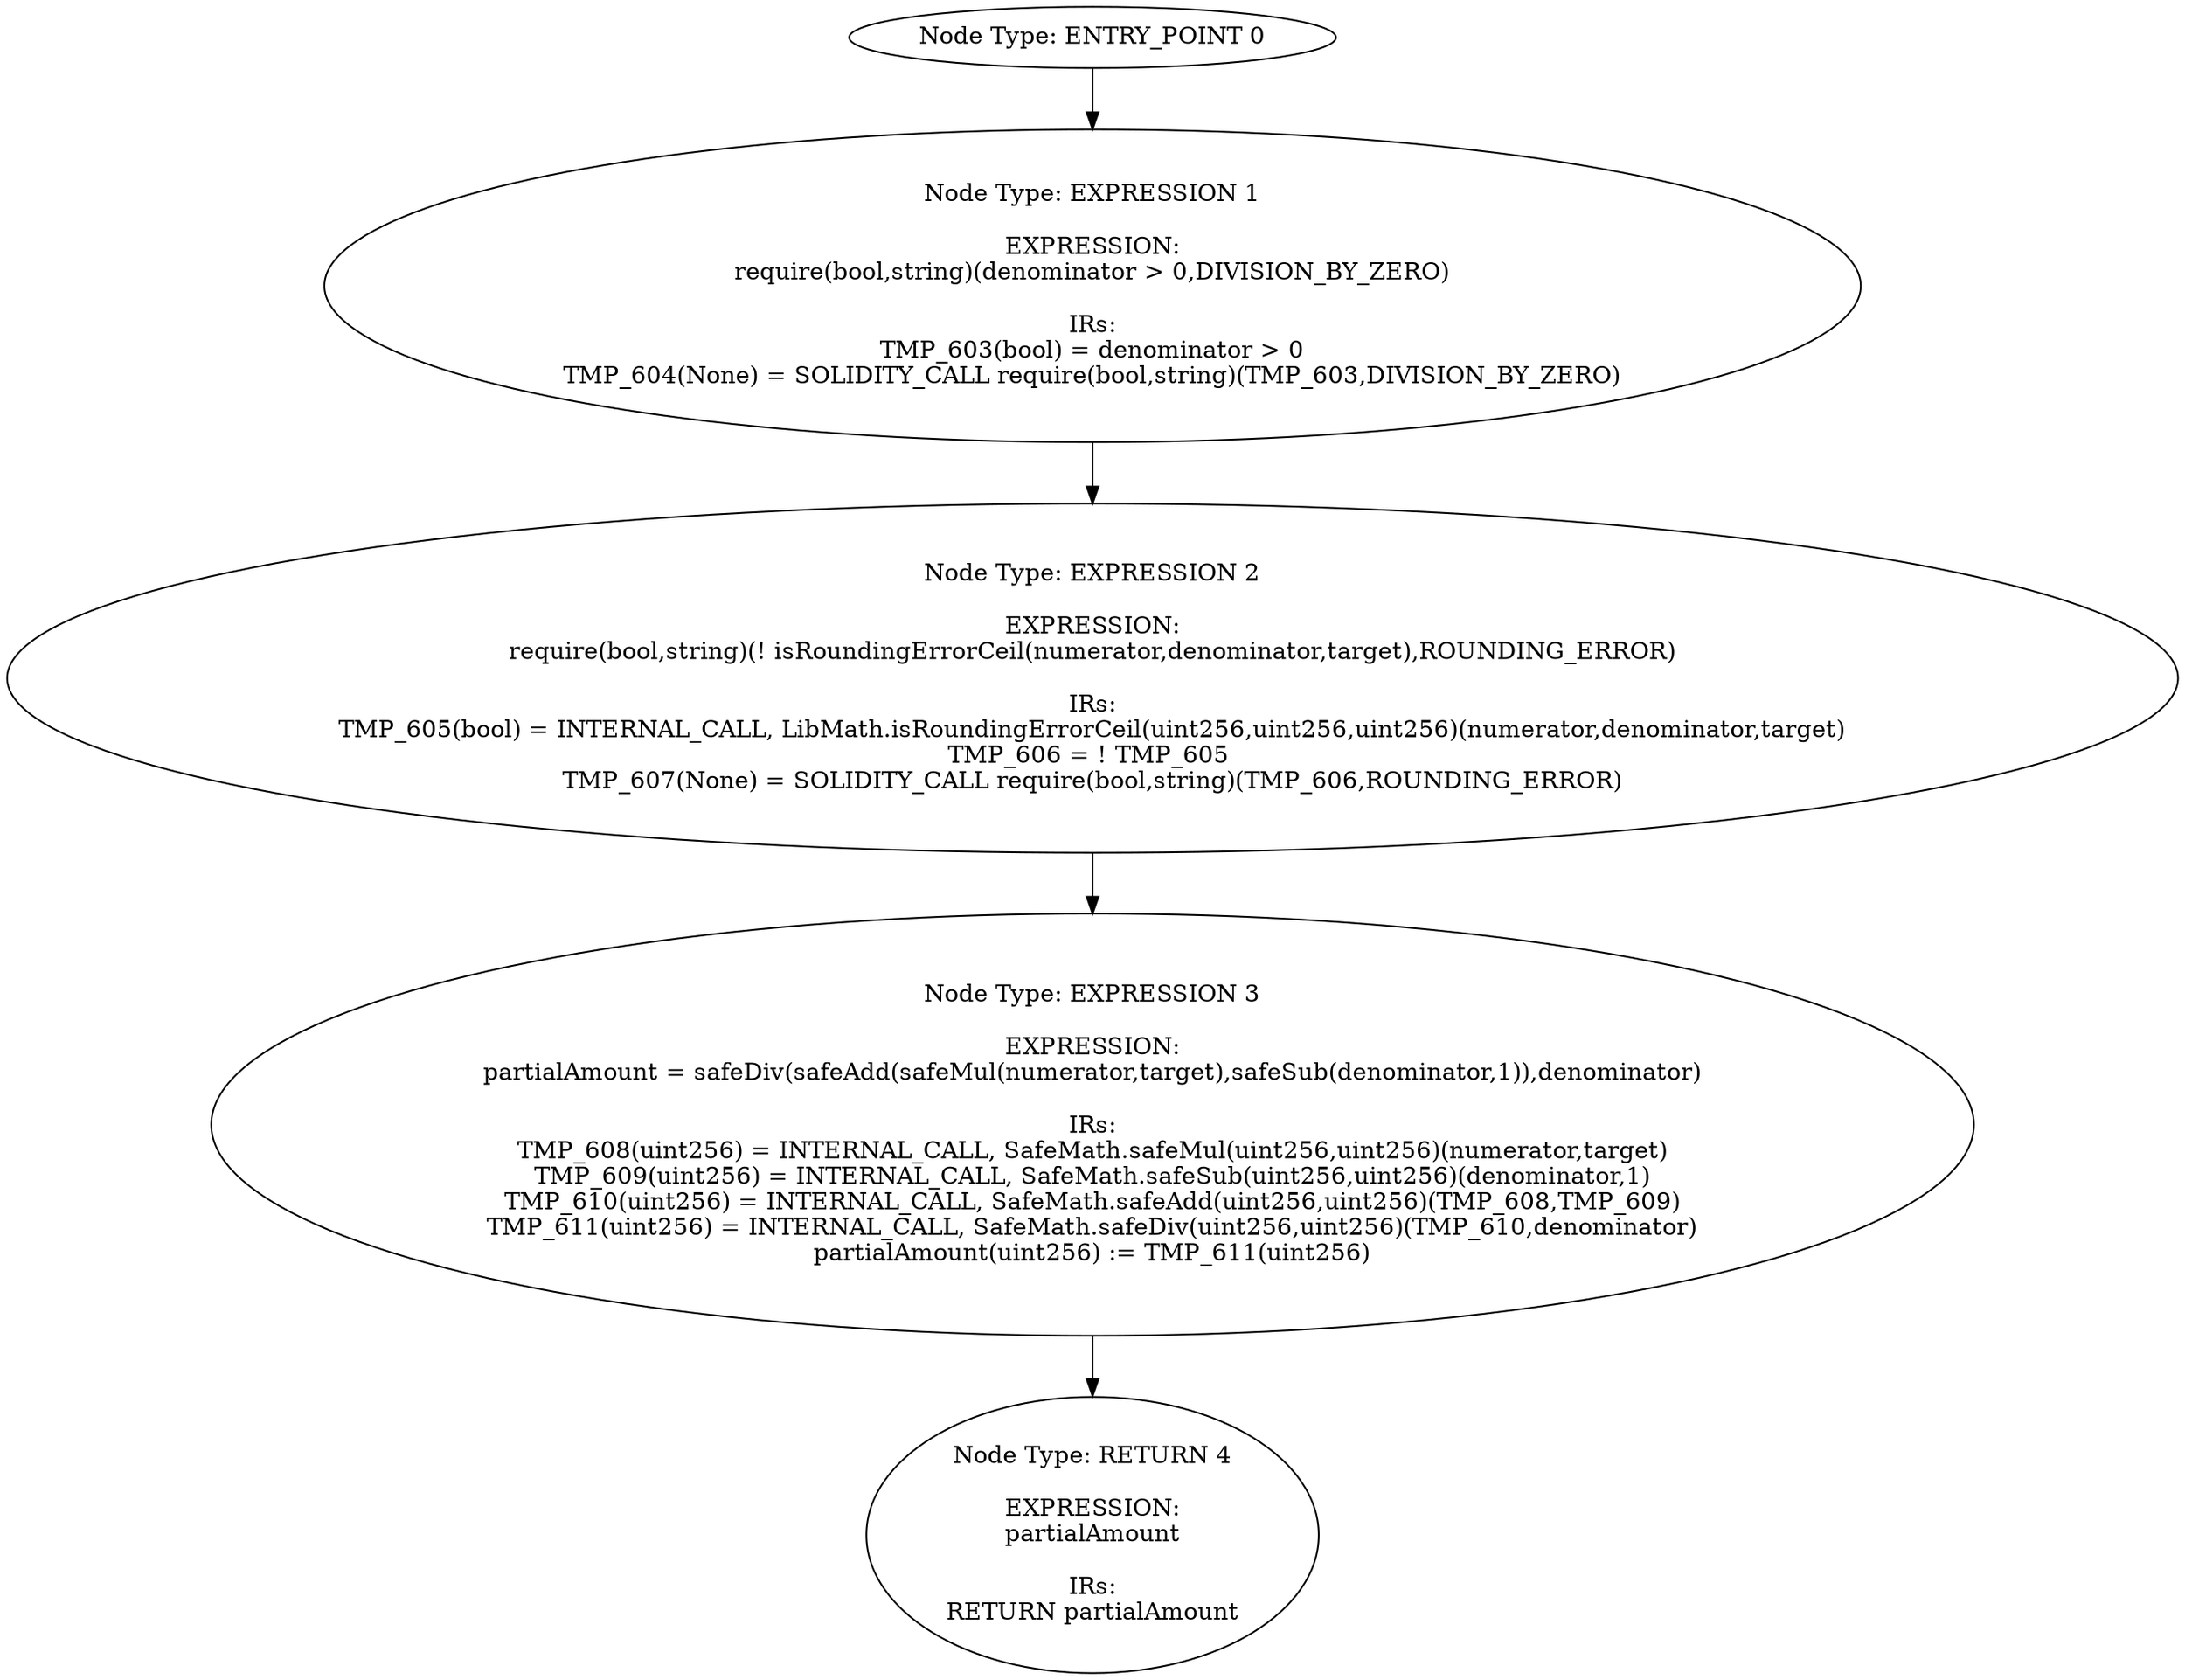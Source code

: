 digraph{
0[label="Node Type: ENTRY_POINT 0
"];
0->1;
1[label="Node Type: EXPRESSION 1

EXPRESSION:
require(bool,string)(denominator > 0,DIVISION_BY_ZERO)

IRs:
TMP_603(bool) = denominator > 0
TMP_604(None) = SOLIDITY_CALL require(bool,string)(TMP_603,DIVISION_BY_ZERO)"];
1->2;
2[label="Node Type: EXPRESSION 2

EXPRESSION:
require(bool,string)(! isRoundingErrorCeil(numerator,denominator,target),ROUNDING_ERROR)

IRs:
TMP_605(bool) = INTERNAL_CALL, LibMath.isRoundingErrorCeil(uint256,uint256,uint256)(numerator,denominator,target)
TMP_606 = ! TMP_605 
TMP_607(None) = SOLIDITY_CALL require(bool,string)(TMP_606,ROUNDING_ERROR)"];
2->3;
3[label="Node Type: EXPRESSION 3

EXPRESSION:
partialAmount = safeDiv(safeAdd(safeMul(numerator,target),safeSub(denominator,1)),denominator)

IRs:
TMP_608(uint256) = INTERNAL_CALL, SafeMath.safeMul(uint256,uint256)(numerator,target)
TMP_609(uint256) = INTERNAL_CALL, SafeMath.safeSub(uint256,uint256)(denominator,1)
TMP_610(uint256) = INTERNAL_CALL, SafeMath.safeAdd(uint256,uint256)(TMP_608,TMP_609)
TMP_611(uint256) = INTERNAL_CALL, SafeMath.safeDiv(uint256,uint256)(TMP_610,denominator)
partialAmount(uint256) := TMP_611(uint256)"];
3->4;
4[label="Node Type: RETURN 4

EXPRESSION:
partialAmount

IRs:
RETURN partialAmount"];
}

